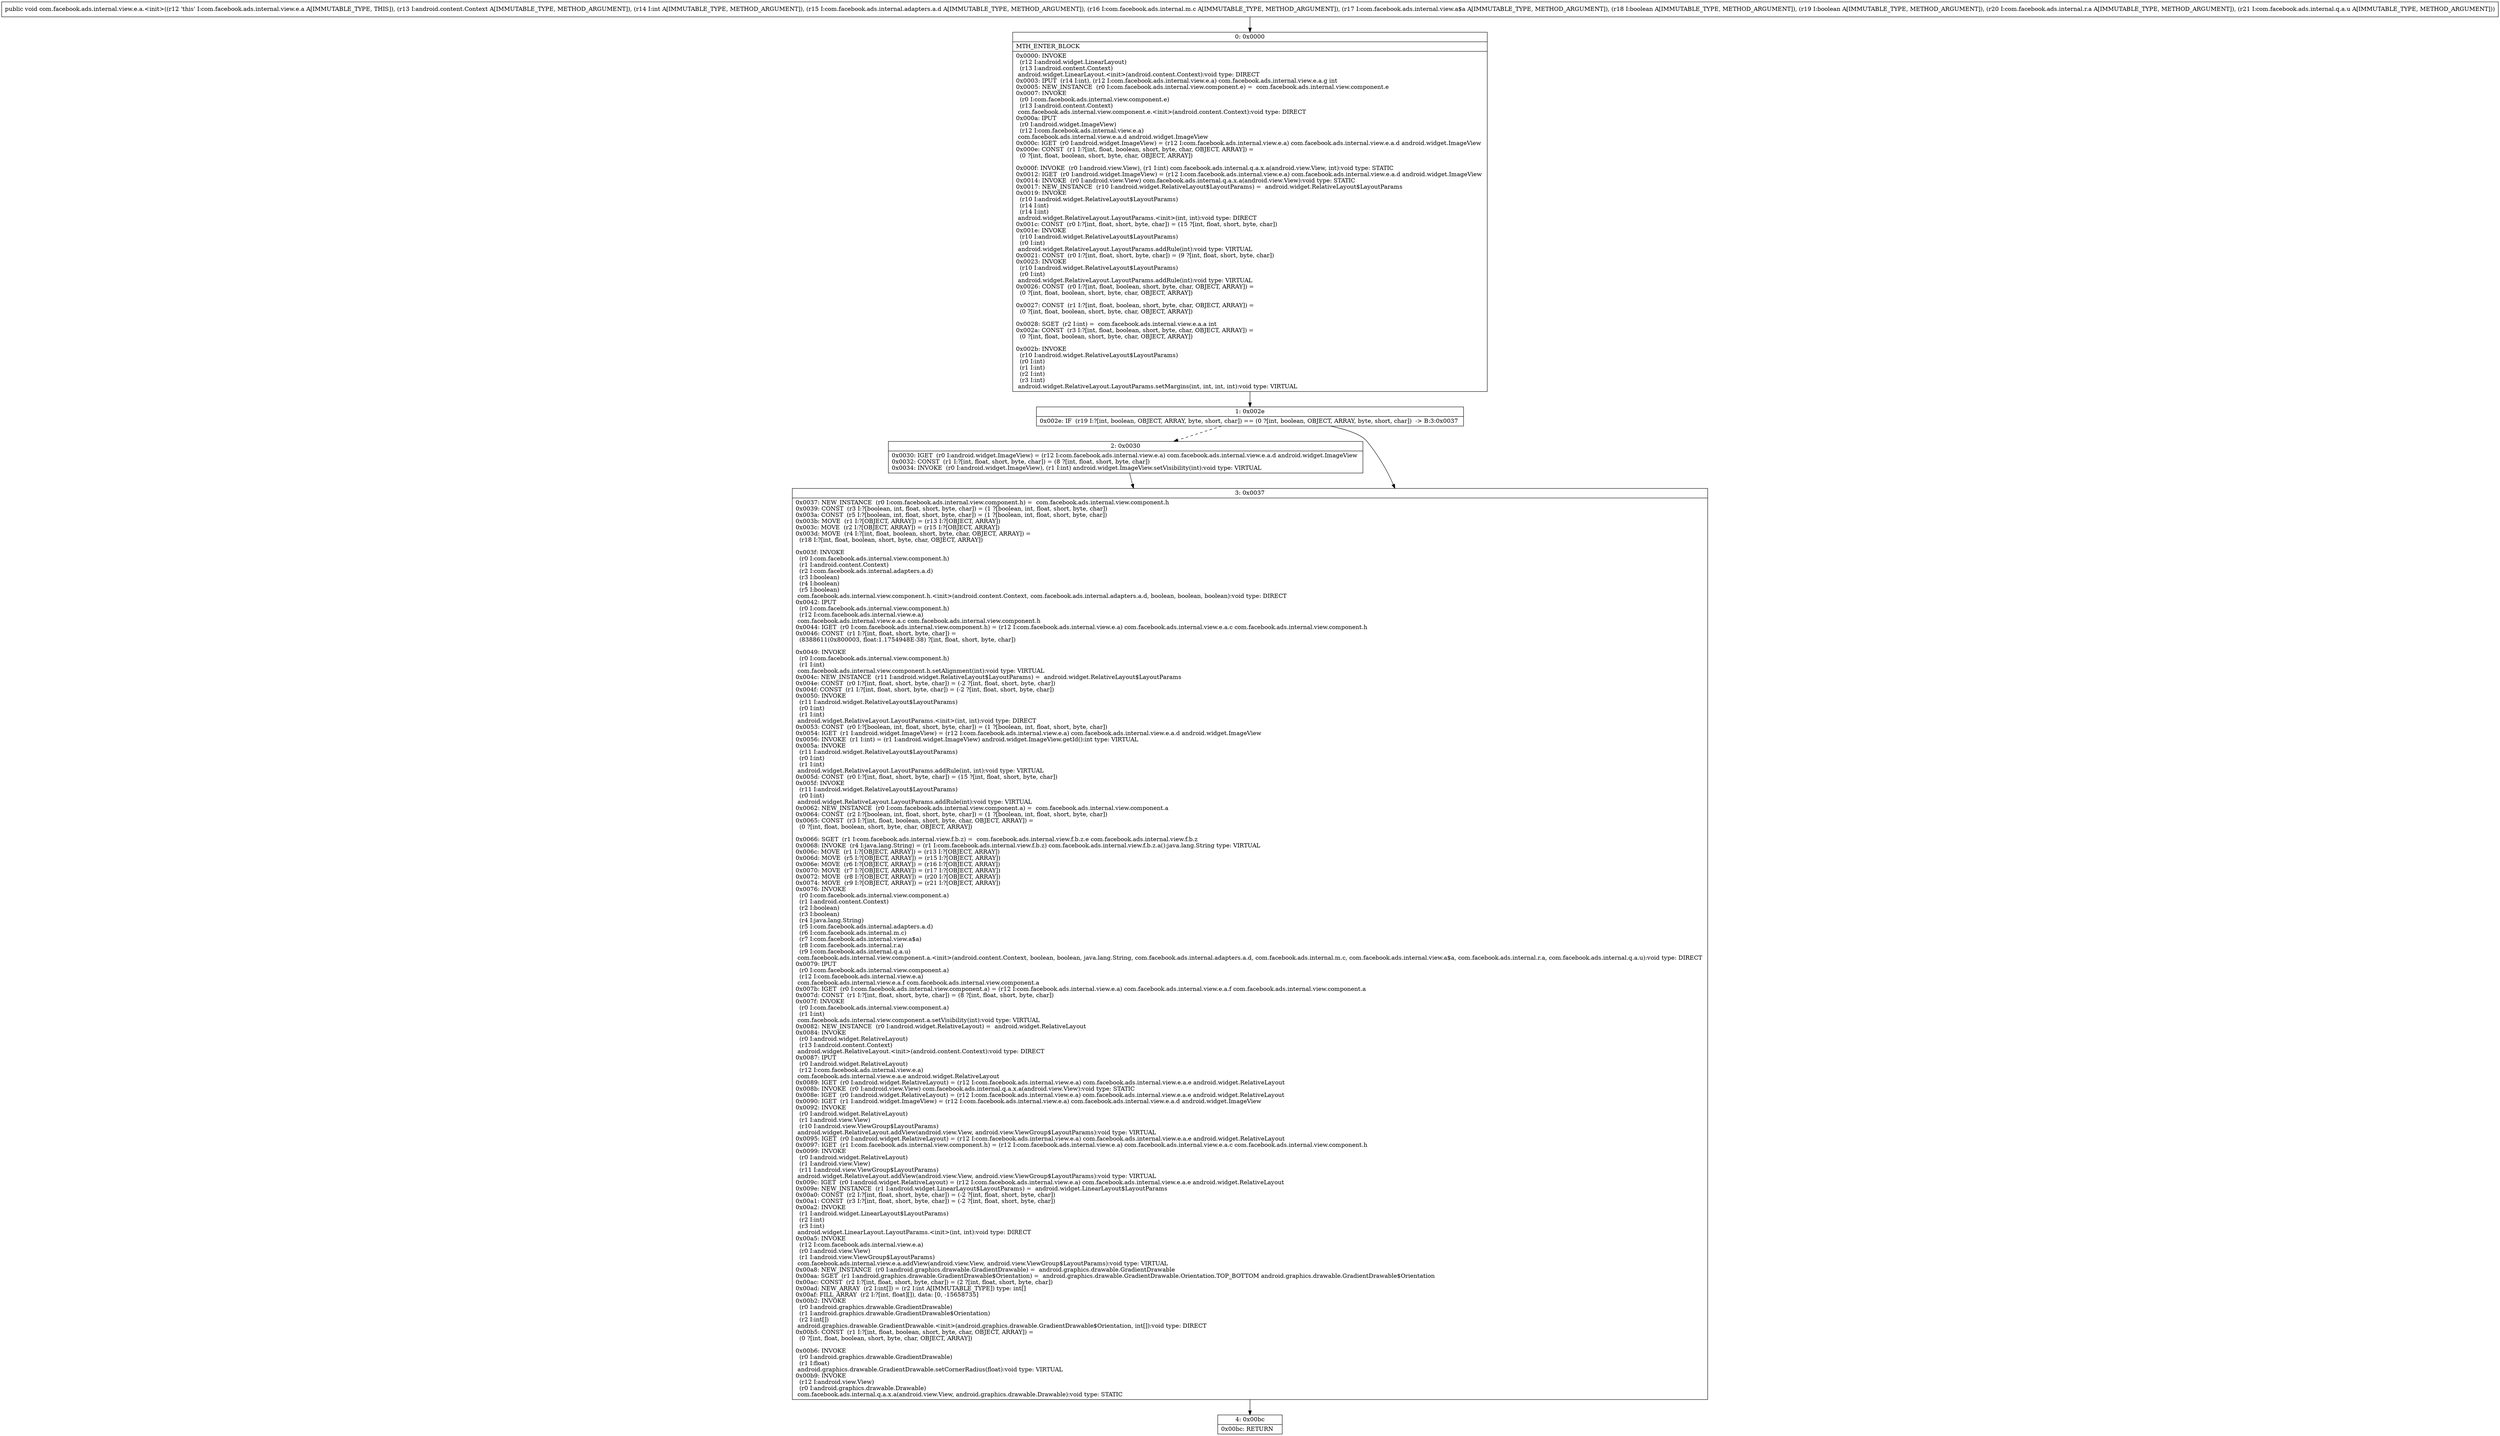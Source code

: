 digraph "CFG forcom.facebook.ads.internal.view.e.a.\<init\>(Landroid\/content\/Context;ILcom\/facebook\/ads\/internal\/adapters\/a\/d;Lcom\/facebook\/ads\/internal\/m\/c;Lcom\/facebook\/ads\/internal\/view\/a$a;ZZLcom\/facebook\/ads\/internal\/r\/a;Lcom\/facebook\/ads\/internal\/q\/a\/u;)V" {
Node_0 [shape=record,label="{0\:\ 0x0000|MTH_ENTER_BLOCK\l|0x0000: INVOKE  \l  (r12 I:android.widget.LinearLayout)\l  (r13 I:android.content.Context)\l android.widget.LinearLayout.\<init\>(android.content.Context):void type: DIRECT \l0x0003: IPUT  (r14 I:int), (r12 I:com.facebook.ads.internal.view.e.a) com.facebook.ads.internal.view.e.a.g int \l0x0005: NEW_INSTANCE  (r0 I:com.facebook.ads.internal.view.component.e) =  com.facebook.ads.internal.view.component.e \l0x0007: INVOKE  \l  (r0 I:com.facebook.ads.internal.view.component.e)\l  (r13 I:android.content.Context)\l com.facebook.ads.internal.view.component.e.\<init\>(android.content.Context):void type: DIRECT \l0x000a: IPUT  \l  (r0 I:android.widget.ImageView)\l  (r12 I:com.facebook.ads.internal.view.e.a)\l com.facebook.ads.internal.view.e.a.d android.widget.ImageView \l0x000c: IGET  (r0 I:android.widget.ImageView) = (r12 I:com.facebook.ads.internal.view.e.a) com.facebook.ads.internal.view.e.a.d android.widget.ImageView \l0x000e: CONST  (r1 I:?[int, float, boolean, short, byte, char, OBJECT, ARRAY]) = \l  (0 ?[int, float, boolean, short, byte, char, OBJECT, ARRAY])\l \l0x000f: INVOKE  (r0 I:android.view.View), (r1 I:int) com.facebook.ads.internal.q.a.x.a(android.view.View, int):void type: STATIC \l0x0012: IGET  (r0 I:android.widget.ImageView) = (r12 I:com.facebook.ads.internal.view.e.a) com.facebook.ads.internal.view.e.a.d android.widget.ImageView \l0x0014: INVOKE  (r0 I:android.view.View) com.facebook.ads.internal.q.a.x.a(android.view.View):void type: STATIC \l0x0017: NEW_INSTANCE  (r10 I:android.widget.RelativeLayout$LayoutParams) =  android.widget.RelativeLayout$LayoutParams \l0x0019: INVOKE  \l  (r10 I:android.widget.RelativeLayout$LayoutParams)\l  (r14 I:int)\l  (r14 I:int)\l android.widget.RelativeLayout.LayoutParams.\<init\>(int, int):void type: DIRECT \l0x001c: CONST  (r0 I:?[int, float, short, byte, char]) = (15 ?[int, float, short, byte, char]) \l0x001e: INVOKE  \l  (r10 I:android.widget.RelativeLayout$LayoutParams)\l  (r0 I:int)\l android.widget.RelativeLayout.LayoutParams.addRule(int):void type: VIRTUAL \l0x0021: CONST  (r0 I:?[int, float, short, byte, char]) = (9 ?[int, float, short, byte, char]) \l0x0023: INVOKE  \l  (r10 I:android.widget.RelativeLayout$LayoutParams)\l  (r0 I:int)\l android.widget.RelativeLayout.LayoutParams.addRule(int):void type: VIRTUAL \l0x0026: CONST  (r0 I:?[int, float, boolean, short, byte, char, OBJECT, ARRAY]) = \l  (0 ?[int, float, boolean, short, byte, char, OBJECT, ARRAY])\l \l0x0027: CONST  (r1 I:?[int, float, boolean, short, byte, char, OBJECT, ARRAY]) = \l  (0 ?[int, float, boolean, short, byte, char, OBJECT, ARRAY])\l \l0x0028: SGET  (r2 I:int) =  com.facebook.ads.internal.view.e.a.a int \l0x002a: CONST  (r3 I:?[int, float, boolean, short, byte, char, OBJECT, ARRAY]) = \l  (0 ?[int, float, boolean, short, byte, char, OBJECT, ARRAY])\l \l0x002b: INVOKE  \l  (r10 I:android.widget.RelativeLayout$LayoutParams)\l  (r0 I:int)\l  (r1 I:int)\l  (r2 I:int)\l  (r3 I:int)\l android.widget.RelativeLayout.LayoutParams.setMargins(int, int, int, int):void type: VIRTUAL \l}"];
Node_1 [shape=record,label="{1\:\ 0x002e|0x002e: IF  (r19 I:?[int, boolean, OBJECT, ARRAY, byte, short, char]) == (0 ?[int, boolean, OBJECT, ARRAY, byte, short, char])  \-\> B:3:0x0037 \l}"];
Node_2 [shape=record,label="{2\:\ 0x0030|0x0030: IGET  (r0 I:android.widget.ImageView) = (r12 I:com.facebook.ads.internal.view.e.a) com.facebook.ads.internal.view.e.a.d android.widget.ImageView \l0x0032: CONST  (r1 I:?[int, float, short, byte, char]) = (8 ?[int, float, short, byte, char]) \l0x0034: INVOKE  (r0 I:android.widget.ImageView), (r1 I:int) android.widget.ImageView.setVisibility(int):void type: VIRTUAL \l}"];
Node_3 [shape=record,label="{3\:\ 0x0037|0x0037: NEW_INSTANCE  (r0 I:com.facebook.ads.internal.view.component.h) =  com.facebook.ads.internal.view.component.h \l0x0039: CONST  (r3 I:?[boolean, int, float, short, byte, char]) = (1 ?[boolean, int, float, short, byte, char]) \l0x003a: CONST  (r5 I:?[boolean, int, float, short, byte, char]) = (1 ?[boolean, int, float, short, byte, char]) \l0x003b: MOVE  (r1 I:?[OBJECT, ARRAY]) = (r13 I:?[OBJECT, ARRAY]) \l0x003c: MOVE  (r2 I:?[OBJECT, ARRAY]) = (r15 I:?[OBJECT, ARRAY]) \l0x003d: MOVE  (r4 I:?[int, float, boolean, short, byte, char, OBJECT, ARRAY]) = \l  (r18 I:?[int, float, boolean, short, byte, char, OBJECT, ARRAY])\l \l0x003f: INVOKE  \l  (r0 I:com.facebook.ads.internal.view.component.h)\l  (r1 I:android.content.Context)\l  (r2 I:com.facebook.ads.internal.adapters.a.d)\l  (r3 I:boolean)\l  (r4 I:boolean)\l  (r5 I:boolean)\l com.facebook.ads.internal.view.component.h.\<init\>(android.content.Context, com.facebook.ads.internal.adapters.a.d, boolean, boolean, boolean):void type: DIRECT \l0x0042: IPUT  \l  (r0 I:com.facebook.ads.internal.view.component.h)\l  (r12 I:com.facebook.ads.internal.view.e.a)\l com.facebook.ads.internal.view.e.a.c com.facebook.ads.internal.view.component.h \l0x0044: IGET  (r0 I:com.facebook.ads.internal.view.component.h) = (r12 I:com.facebook.ads.internal.view.e.a) com.facebook.ads.internal.view.e.a.c com.facebook.ads.internal.view.component.h \l0x0046: CONST  (r1 I:?[int, float, short, byte, char]) = \l  (8388611(0x800003, float:1.1754948E\-38) ?[int, float, short, byte, char])\l \l0x0049: INVOKE  \l  (r0 I:com.facebook.ads.internal.view.component.h)\l  (r1 I:int)\l com.facebook.ads.internal.view.component.h.setAlignment(int):void type: VIRTUAL \l0x004c: NEW_INSTANCE  (r11 I:android.widget.RelativeLayout$LayoutParams) =  android.widget.RelativeLayout$LayoutParams \l0x004e: CONST  (r0 I:?[int, float, short, byte, char]) = (\-2 ?[int, float, short, byte, char]) \l0x004f: CONST  (r1 I:?[int, float, short, byte, char]) = (\-2 ?[int, float, short, byte, char]) \l0x0050: INVOKE  \l  (r11 I:android.widget.RelativeLayout$LayoutParams)\l  (r0 I:int)\l  (r1 I:int)\l android.widget.RelativeLayout.LayoutParams.\<init\>(int, int):void type: DIRECT \l0x0053: CONST  (r0 I:?[boolean, int, float, short, byte, char]) = (1 ?[boolean, int, float, short, byte, char]) \l0x0054: IGET  (r1 I:android.widget.ImageView) = (r12 I:com.facebook.ads.internal.view.e.a) com.facebook.ads.internal.view.e.a.d android.widget.ImageView \l0x0056: INVOKE  (r1 I:int) = (r1 I:android.widget.ImageView) android.widget.ImageView.getId():int type: VIRTUAL \l0x005a: INVOKE  \l  (r11 I:android.widget.RelativeLayout$LayoutParams)\l  (r0 I:int)\l  (r1 I:int)\l android.widget.RelativeLayout.LayoutParams.addRule(int, int):void type: VIRTUAL \l0x005d: CONST  (r0 I:?[int, float, short, byte, char]) = (15 ?[int, float, short, byte, char]) \l0x005f: INVOKE  \l  (r11 I:android.widget.RelativeLayout$LayoutParams)\l  (r0 I:int)\l android.widget.RelativeLayout.LayoutParams.addRule(int):void type: VIRTUAL \l0x0062: NEW_INSTANCE  (r0 I:com.facebook.ads.internal.view.component.a) =  com.facebook.ads.internal.view.component.a \l0x0064: CONST  (r2 I:?[boolean, int, float, short, byte, char]) = (1 ?[boolean, int, float, short, byte, char]) \l0x0065: CONST  (r3 I:?[int, float, boolean, short, byte, char, OBJECT, ARRAY]) = \l  (0 ?[int, float, boolean, short, byte, char, OBJECT, ARRAY])\l \l0x0066: SGET  (r1 I:com.facebook.ads.internal.view.f.b.z) =  com.facebook.ads.internal.view.f.b.z.e com.facebook.ads.internal.view.f.b.z \l0x0068: INVOKE  (r4 I:java.lang.String) = (r1 I:com.facebook.ads.internal.view.f.b.z) com.facebook.ads.internal.view.f.b.z.a():java.lang.String type: VIRTUAL \l0x006c: MOVE  (r1 I:?[OBJECT, ARRAY]) = (r13 I:?[OBJECT, ARRAY]) \l0x006d: MOVE  (r5 I:?[OBJECT, ARRAY]) = (r15 I:?[OBJECT, ARRAY]) \l0x006e: MOVE  (r6 I:?[OBJECT, ARRAY]) = (r16 I:?[OBJECT, ARRAY]) \l0x0070: MOVE  (r7 I:?[OBJECT, ARRAY]) = (r17 I:?[OBJECT, ARRAY]) \l0x0072: MOVE  (r8 I:?[OBJECT, ARRAY]) = (r20 I:?[OBJECT, ARRAY]) \l0x0074: MOVE  (r9 I:?[OBJECT, ARRAY]) = (r21 I:?[OBJECT, ARRAY]) \l0x0076: INVOKE  \l  (r0 I:com.facebook.ads.internal.view.component.a)\l  (r1 I:android.content.Context)\l  (r2 I:boolean)\l  (r3 I:boolean)\l  (r4 I:java.lang.String)\l  (r5 I:com.facebook.ads.internal.adapters.a.d)\l  (r6 I:com.facebook.ads.internal.m.c)\l  (r7 I:com.facebook.ads.internal.view.a$a)\l  (r8 I:com.facebook.ads.internal.r.a)\l  (r9 I:com.facebook.ads.internal.q.a.u)\l com.facebook.ads.internal.view.component.a.\<init\>(android.content.Context, boolean, boolean, java.lang.String, com.facebook.ads.internal.adapters.a.d, com.facebook.ads.internal.m.c, com.facebook.ads.internal.view.a$a, com.facebook.ads.internal.r.a, com.facebook.ads.internal.q.a.u):void type: DIRECT \l0x0079: IPUT  \l  (r0 I:com.facebook.ads.internal.view.component.a)\l  (r12 I:com.facebook.ads.internal.view.e.a)\l com.facebook.ads.internal.view.e.a.f com.facebook.ads.internal.view.component.a \l0x007b: IGET  (r0 I:com.facebook.ads.internal.view.component.a) = (r12 I:com.facebook.ads.internal.view.e.a) com.facebook.ads.internal.view.e.a.f com.facebook.ads.internal.view.component.a \l0x007d: CONST  (r1 I:?[int, float, short, byte, char]) = (8 ?[int, float, short, byte, char]) \l0x007f: INVOKE  \l  (r0 I:com.facebook.ads.internal.view.component.a)\l  (r1 I:int)\l com.facebook.ads.internal.view.component.a.setVisibility(int):void type: VIRTUAL \l0x0082: NEW_INSTANCE  (r0 I:android.widget.RelativeLayout) =  android.widget.RelativeLayout \l0x0084: INVOKE  \l  (r0 I:android.widget.RelativeLayout)\l  (r13 I:android.content.Context)\l android.widget.RelativeLayout.\<init\>(android.content.Context):void type: DIRECT \l0x0087: IPUT  \l  (r0 I:android.widget.RelativeLayout)\l  (r12 I:com.facebook.ads.internal.view.e.a)\l com.facebook.ads.internal.view.e.a.e android.widget.RelativeLayout \l0x0089: IGET  (r0 I:android.widget.RelativeLayout) = (r12 I:com.facebook.ads.internal.view.e.a) com.facebook.ads.internal.view.e.a.e android.widget.RelativeLayout \l0x008b: INVOKE  (r0 I:android.view.View) com.facebook.ads.internal.q.a.x.a(android.view.View):void type: STATIC \l0x008e: IGET  (r0 I:android.widget.RelativeLayout) = (r12 I:com.facebook.ads.internal.view.e.a) com.facebook.ads.internal.view.e.a.e android.widget.RelativeLayout \l0x0090: IGET  (r1 I:android.widget.ImageView) = (r12 I:com.facebook.ads.internal.view.e.a) com.facebook.ads.internal.view.e.a.d android.widget.ImageView \l0x0092: INVOKE  \l  (r0 I:android.widget.RelativeLayout)\l  (r1 I:android.view.View)\l  (r10 I:android.view.ViewGroup$LayoutParams)\l android.widget.RelativeLayout.addView(android.view.View, android.view.ViewGroup$LayoutParams):void type: VIRTUAL \l0x0095: IGET  (r0 I:android.widget.RelativeLayout) = (r12 I:com.facebook.ads.internal.view.e.a) com.facebook.ads.internal.view.e.a.e android.widget.RelativeLayout \l0x0097: IGET  (r1 I:com.facebook.ads.internal.view.component.h) = (r12 I:com.facebook.ads.internal.view.e.a) com.facebook.ads.internal.view.e.a.c com.facebook.ads.internal.view.component.h \l0x0099: INVOKE  \l  (r0 I:android.widget.RelativeLayout)\l  (r1 I:android.view.View)\l  (r11 I:android.view.ViewGroup$LayoutParams)\l android.widget.RelativeLayout.addView(android.view.View, android.view.ViewGroup$LayoutParams):void type: VIRTUAL \l0x009c: IGET  (r0 I:android.widget.RelativeLayout) = (r12 I:com.facebook.ads.internal.view.e.a) com.facebook.ads.internal.view.e.a.e android.widget.RelativeLayout \l0x009e: NEW_INSTANCE  (r1 I:android.widget.LinearLayout$LayoutParams) =  android.widget.LinearLayout$LayoutParams \l0x00a0: CONST  (r2 I:?[int, float, short, byte, char]) = (\-2 ?[int, float, short, byte, char]) \l0x00a1: CONST  (r3 I:?[int, float, short, byte, char]) = (\-2 ?[int, float, short, byte, char]) \l0x00a2: INVOKE  \l  (r1 I:android.widget.LinearLayout$LayoutParams)\l  (r2 I:int)\l  (r3 I:int)\l android.widget.LinearLayout.LayoutParams.\<init\>(int, int):void type: DIRECT \l0x00a5: INVOKE  \l  (r12 I:com.facebook.ads.internal.view.e.a)\l  (r0 I:android.view.View)\l  (r1 I:android.view.ViewGroup$LayoutParams)\l com.facebook.ads.internal.view.e.a.addView(android.view.View, android.view.ViewGroup$LayoutParams):void type: VIRTUAL \l0x00a8: NEW_INSTANCE  (r0 I:android.graphics.drawable.GradientDrawable) =  android.graphics.drawable.GradientDrawable \l0x00aa: SGET  (r1 I:android.graphics.drawable.GradientDrawable$Orientation) =  android.graphics.drawable.GradientDrawable.Orientation.TOP_BOTTOM android.graphics.drawable.GradientDrawable$Orientation \l0x00ac: CONST  (r2 I:?[int, float, short, byte, char]) = (2 ?[int, float, short, byte, char]) \l0x00ad: NEW_ARRAY  (r2 I:int[]) = (r2 I:int A[IMMUTABLE_TYPE]) type: int[] \l0x00af: FILL_ARRAY  (r2 I:?[int, float][]), data: [0, \-15658735] \l0x00b2: INVOKE  \l  (r0 I:android.graphics.drawable.GradientDrawable)\l  (r1 I:android.graphics.drawable.GradientDrawable$Orientation)\l  (r2 I:int[])\l android.graphics.drawable.GradientDrawable.\<init\>(android.graphics.drawable.GradientDrawable$Orientation, int[]):void type: DIRECT \l0x00b5: CONST  (r1 I:?[int, float, boolean, short, byte, char, OBJECT, ARRAY]) = \l  (0 ?[int, float, boolean, short, byte, char, OBJECT, ARRAY])\l \l0x00b6: INVOKE  \l  (r0 I:android.graphics.drawable.GradientDrawable)\l  (r1 I:float)\l android.graphics.drawable.GradientDrawable.setCornerRadius(float):void type: VIRTUAL \l0x00b9: INVOKE  \l  (r12 I:android.view.View)\l  (r0 I:android.graphics.drawable.Drawable)\l com.facebook.ads.internal.q.a.x.a(android.view.View, android.graphics.drawable.Drawable):void type: STATIC \l}"];
Node_4 [shape=record,label="{4\:\ 0x00bc|0x00bc: RETURN   \l}"];
MethodNode[shape=record,label="{public void com.facebook.ads.internal.view.e.a.\<init\>((r12 'this' I:com.facebook.ads.internal.view.e.a A[IMMUTABLE_TYPE, THIS]), (r13 I:android.content.Context A[IMMUTABLE_TYPE, METHOD_ARGUMENT]), (r14 I:int A[IMMUTABLE_TYPE, METHOD_ARGUMENT]), (r15 I:com.facebook.ads.internal.adapters.a.d A[IMMUTABLE_TYPE, METHOD_ARGUMENT]), (r16 I:com.facebook.ads.internal.m.c A[IMMUTABLE_TYPE, METHOD_ARGUMENT]), (r17 I:com.facebook.ads.internal.view.a$a A[IMMUTABLE_TYPE, METHOD_ARGUMENT]), (r18 I:boolean A[IMMUTABLE_TYPE, METHOD_ARGUMENT]), (r19 I:boolean A[IMMUTABLE_TYPE, METHOD_ARGUMENT]), (r20 I:com.facebook.ads.internal.r.a A[IMMUTABLE_TYPE, METHOD_ARGUMENT]), (r21 I:com.facebook.ads.internal.q.a.u A[IMMUTABLE_TYPE, METHOD_ARGUMENT])) }"];
MethodNode -> Node_0;
Node_0 -> Node_1;
Node_1 -> Node_2[style=dashed];
Node_1 -> Node_3;
Node_2 -> Node_3;
Node_3 -> Node_4;
}


